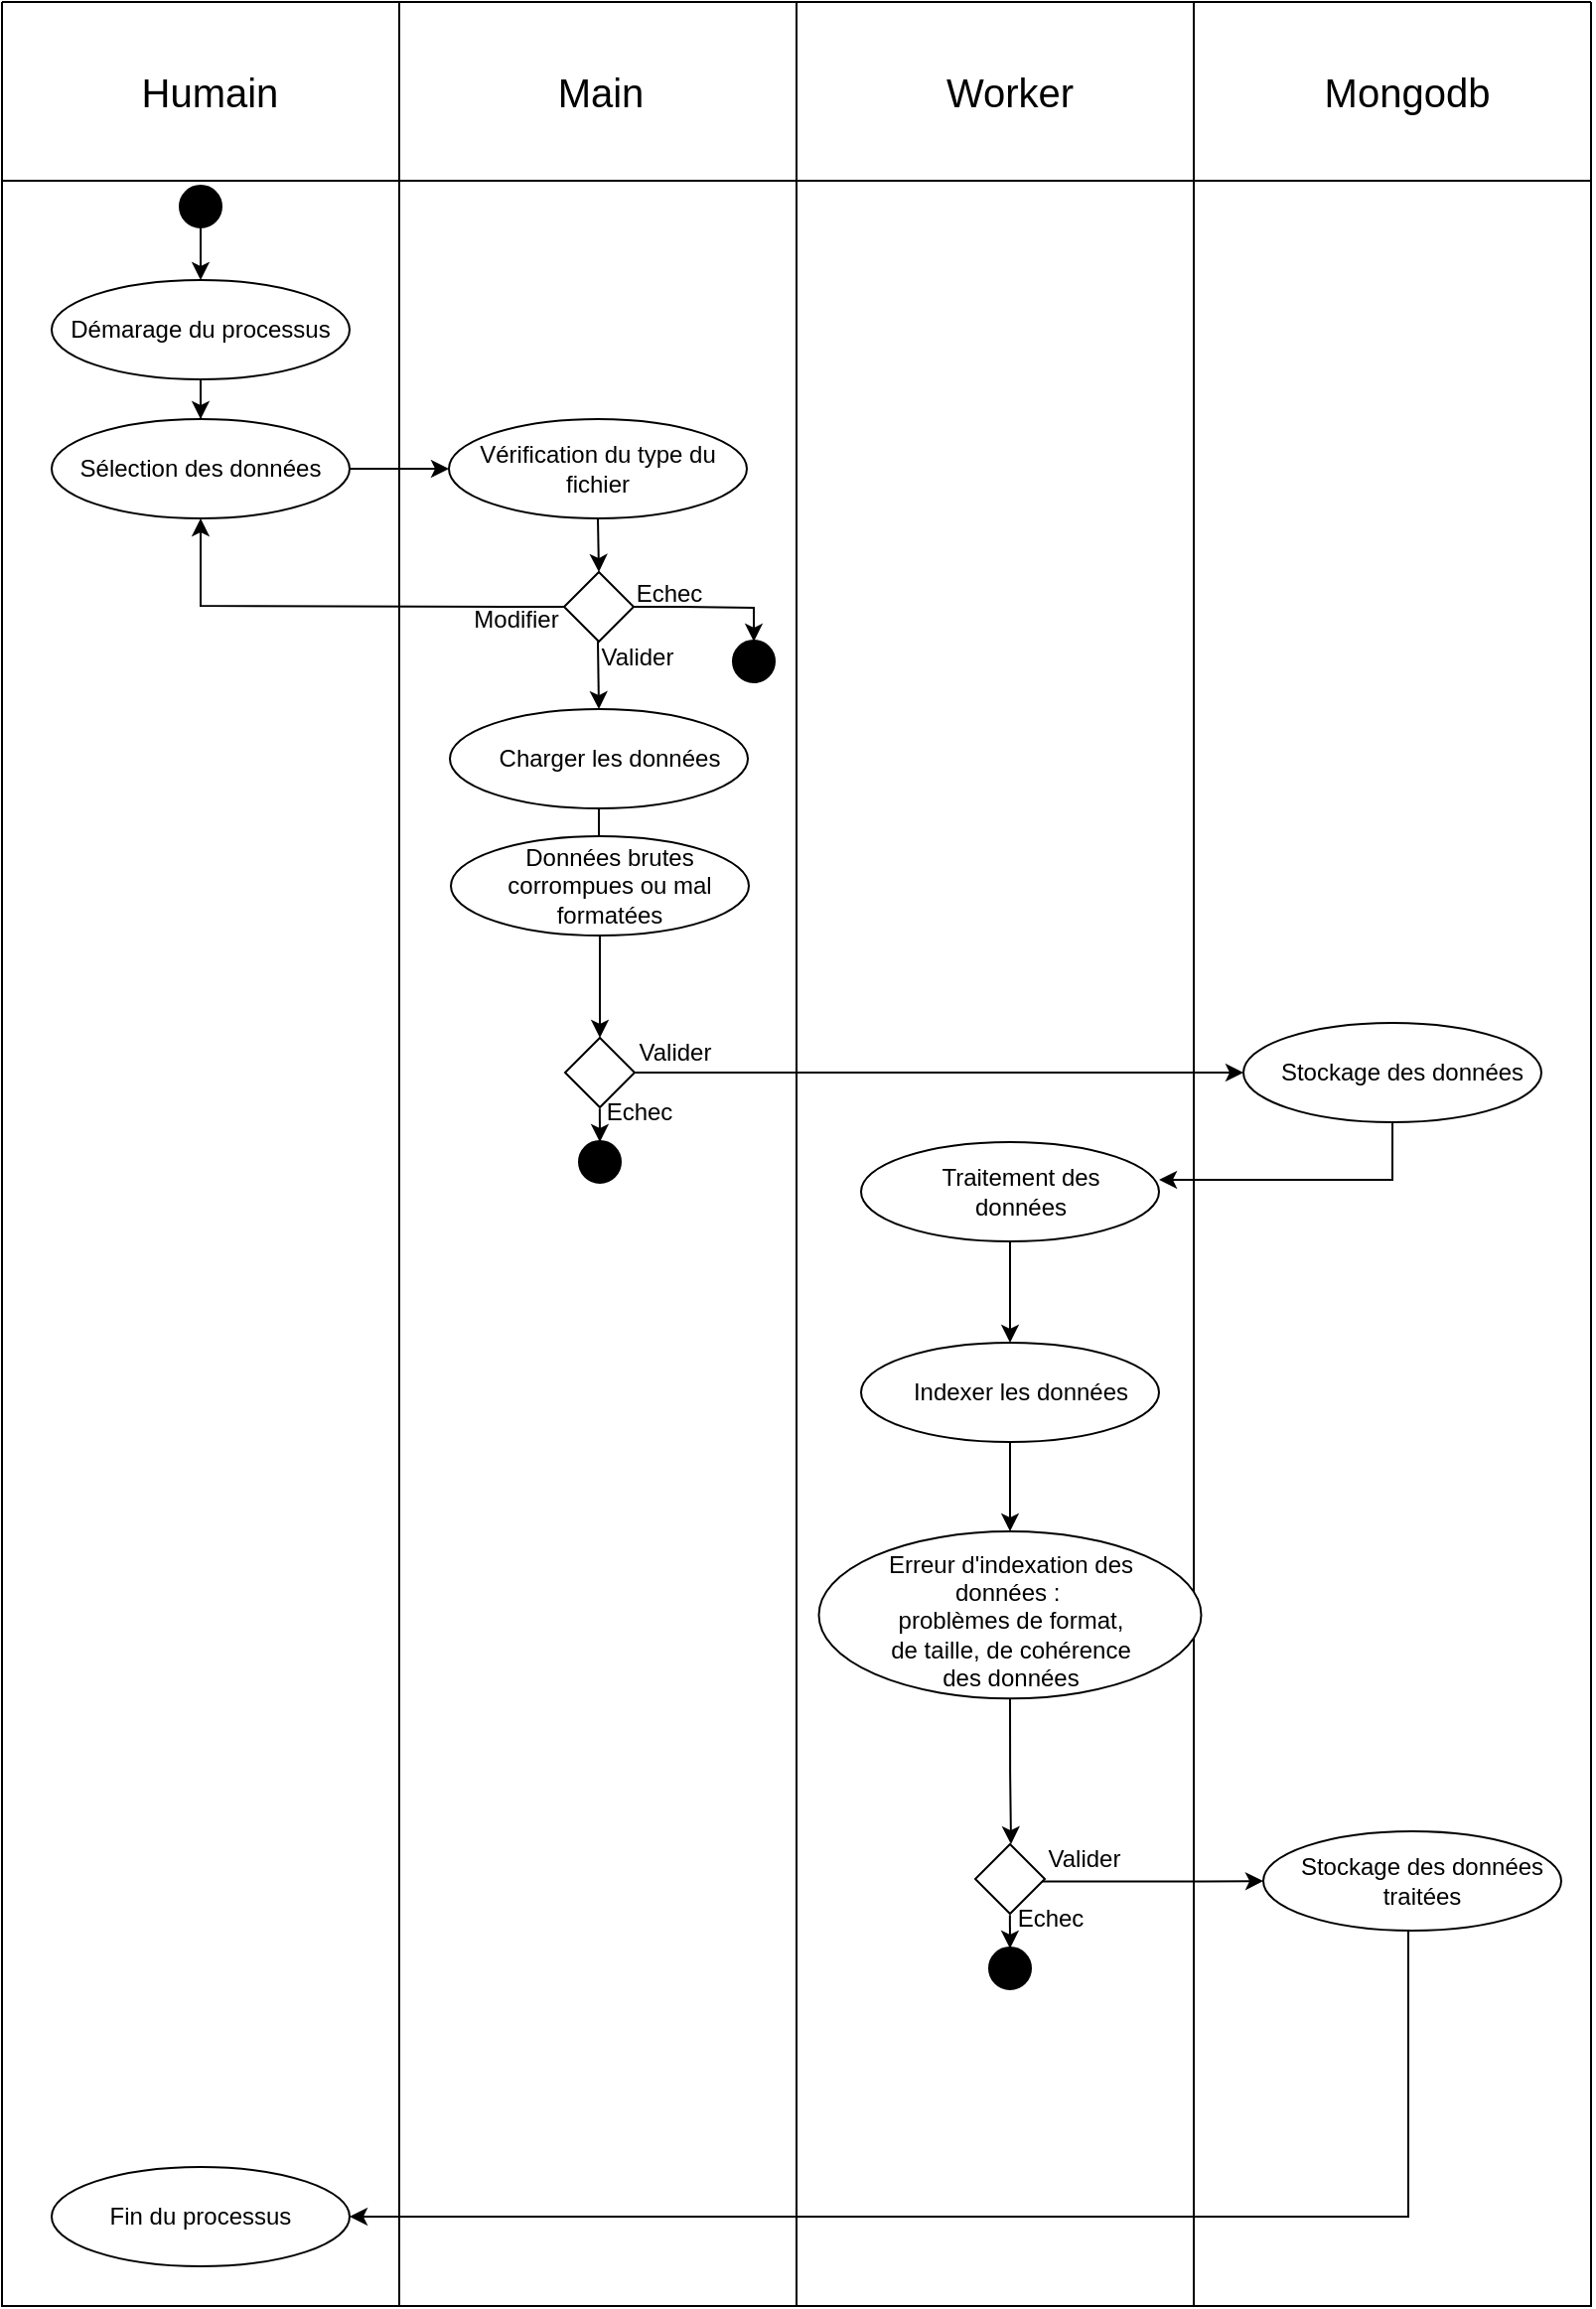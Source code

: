 <mxfile version="24.3.1" type="device">
  <diagram name="Page-1" id="q4d12M22QJPgkoLAOmS3">
    <mxGraphModel dx="1909" dy="949" grid="1" gridSize="10" guides="1" tooltips="1" connect="1" arrows="1" fold="1" page="1" pageScale="1" pageWidth="827" pageHeight="1169" math="0" shadow="0">
      <root>
        <mxCell id="0" />
        <mxCell id="1" parent="0" />
        <mxCell id="ZcmWodfsIwHCJi8UoJo0-1" value="" style="rounded=0;whiteSpace=wrap;html=1;rotation=90;" parent="1" vertex="1">
          <mxGeometry x="-425" y="525" width="1070" height="200" as="geometry" />
        </mxCell>
        <mxCell id="ZcmWodfsIwHCJi8UoJo0-2" value="" style="rounded=0;whiteSpace=wrap;html=1;rotation=90;" parent="1" vertex="1">
          <mxGeometry x="-225" y="525" width="1070" height="200" as="geometry" />
        </mxCell>
        <mxCell id="ZcmWodfsIwHCJi8UoJo0-3" value="" style="rounded=0;whiteSpace=wrap;html=1;rotation=90;" parent="1" vertex="1">
          <mxGeometry x="-25" y="525" width="1070" height="200" as="geometry" />
        </mxCell>
        <mxCell id="ZcmWodfsIwHCJi8UoJo0-4" value="" style="rounded=0;whiteSpace=wrap;html=1;rotation=90;" parent="1" vertex="1">
          <mxGeometry x="175" y="525" width="1070" height="200" as="geometry" />
        </mxCell>
        <mxCell id="ZcmWodfsIwHCJi8UoJo0-6" value="Humain&amp;nbsp;" style="text;html=1;align=center;verticalAlign=middle;whiteSpace=wrap;rounded=0;fontSize=20;" parent="1" vertex="1">
          <mxGeometry x="50" y="20" width="135" height="50" as="geometry" />
        </mxCell>
        <mxCell id="ZcmWodfsIwHCJi8UoJo0-7" value="Main" style="text;html=1;align=center;verticalAlign=middle;whiteSpace=wrap;rounded=0;fontSize=20;" parent="1" vertex="1">
          <mxGeometry x="243.5" y="20" width="135" height="50" as="geometry" />
        </mxCell>
        <mxCell id="ZcmWodfsIwHCJi8UoJo0-8" value="Worker" style="text;html=1;align=center;verticalAlign=middle;whiteSpace=wrap;rounded=0;fontSize=20;" parent="1" vertex="1">
          <mxGeometry x="450" y="20" width="135" height="50" as="geometry" />
        </mxCell>
        <mxCell id="ZcmWodfsIwHCJi8UoJo0-9" value="Mongodb" style="text;html=1;align=center;verticalAlign=middle;whiteSpace=wrap;rounded=0;fontSize=20;" parent="1" vertex="1">
          <mxGeometry x="650" y="20" width="135" height="50" as="geometry" />
        </mxCell>
        <mxCell id="ZcmWodfsIwHCJi8UoJo0-11" value="" style="endArrow=none;html=1;rounded=0;exitX=0;exitY=1;exitDx=0;exitDy=0;" parent="1" source="ZcmWodfsIwHCJi8UoJo0-2" edge="1">
          <mxGeometry width="50" height="50" relative="1" as="geometry">
            <mxPoint x="380" y="300" as="sourcePoint" />
            <mxPoint x="210" as="targetPoint" />
          </mxGeometry>
        </mxCell>
        <mxCell id="ZcmWodfsIwHCJi8UoJo0-12" value="" style="endArrow=none;html=1;rounded=0;exitX=0;exitY=1;exitDx=0;exitDy=0;" parent="1" edge="1">
          <mxGeometry width="50" height="50" relative="1" as="geometry">
            <mxPoint x="10" y="90" as="sourcePoint" />
            <mxPoint x="10" as="targetPoint" />
          </mxGeometry>
        </mxCell>
        <mxCell id="ZcmWodfsIwHCJi8UoJo0-13" value="" style="endArrow=none;html=1;rounded=0;exitX=0;exitY=1;exitDx=0;exitDy=0;" parent="1" edge="1">
          <mxGeometry width="50" height="50" relative="1" as="geometry">
            <mxPoint x="410" y="90" as="sourcePoint" />
            <mxPoint x="410" as="targetPoint" />
          </mxGeometry>
        </mxCell>
        <mxCell id="ZcmWodfsIwHCJi8UoJo0-14" value="" style="endArrow=none;html=1;rounded=0;exitX=0;exitY=1;exitDx=0;exitDy=0;" parent="1" edge="1">
          <mxGeometry width="50" height="50" relative="1" as="geometry">
            <mxPoint x="610" y="90" as="sourcePoint" />
            <mxPoint x="610" as="targetPoint" />
          </mxGeometry>
        </mxCell>
        <mxCell id="ZcmWodfsIwHCJi8UoJo0-15" value="" style="endArrow=none;html=1;rounded=0;exitX=0;exitY=1;exitDx=0;exitDy=0;" parent="1" edge="1">
          <mxGeometry width="50" height="50" relative="1" as="geometry">
            <mxPoint x="810" y="90" as="sourcePoint" />
            <mxPoint x="810" as="targetPoint" />
          </mxGeometry>
        </mxCell>
        <mxCell id="ZcmWodfsIwHCJi8UoJo0-16" value="" style="endArrow=none;html=1;rounded=0;" parent="1" edge="1">
          <mxGeometry width="50" height="50" relative="1" as="geometry">
            <mxPoint x="10" as="sourcePoint" />
            <mxPoint x="810" as="targetPoint" />
          </mxGeometry>
        </mxCell>
        <mxCell id="ZcmWodfsIwHCJi8UoJo0-17" value="" style="strokeWidth=2;html=1;shape=mxgraph.flowchart.start_2;whiteSpace=wrap;fillColor=#000000;" parent="1" vertex="1">
          <mxGeometry x="100" y="93" width="20" height="20" as="geometry" />
        </mxCell>
        <mxCell id="flCzr4l9I_kHlXfD0UTF-23" style="edgeStyle=orthogonalEdgeStyle;rounded=0;orthogonalLoop=1;jettySize=auto;html=1;entryX=0.5;entryY=0;entryDx=0;entryDy=0;" edge="1" parent="1" source="ZcmWodfsIwHCJi8UoJo0-18" target="flCzr4l9I_kHlXfD0UTF-20">
          <mxGeometry relative="1" as="geometry" />
        </mxCell>
        <mxCell id="ZcmWodfsIwHCJi8UoJo0-18" value="" style="ellipse;whiteSpace=wrap;html=1;" parent="1" vertex="1">
          <mxGeometry x="35" y="140" width="150" height="50" as="geometry" />
        </mxCell>
        <mxCell id="ZcmWodfsIwHCJi8UoJo0-19" value="" style="endArrow=classic;html=1;rounded=0;exitX=0.5;exitY=1;exitDx=0;exitDy=0;exitPerimeter=0;" parent="1" source="ZcmWodfsIwHCJi8UoJo0-17" target="ZcmWodfsIwHCJi8UoJo0-18" edge="1">
          <mxGeometry width="50" height="50" relative="1" as="geometry">
            <mxPoint x="380" y="300" as="sourcePoint" />
            <mxPoint x="430" y="250" as="targetPoint" />
          </mxGeometry>
        </mxCell>
        <mxCell id="ZcmWodfsIwHCJi8UoJo0-20" value="Démarage du processus" style="text;html=1;align=center;verticalAlign=middle;whiteSpace=wrap;rounded=0;" parent="1" vertex="1">
          <mxGeometry x="40" y="150" width="140" height="30" as="geometry" />
        </mxCell>
        <mxCell id="flCzr4l9I_kHlXfD0UTF-42" style="edgeStyle=orthogonalEdgeStyle;rounded=0;orthogonalLoop=1;jettySize=auto;html=1;entryX=0.5;entryY=0;entryDx=0;entryDy=0;" edge="1" parent="1" source="flCzr4l9I_kHlXfD0UTF-1" target="flCzr4l9I_kHlXfD0UTF-38">
          <mxGeometry relative="1" as="geometry" />
        </mxCell>
        <mxCell id="flCzr4l9I_kHlXfD0UTF-1" value="" style="ellipse;whiteSpace=wrap;html=1;" vertex="1" parent="1">
          <mxGeometry x="235.5" y="356" width="150" height="50" as="geometry" />
        </mxCell>
        <mxCell id="flCzr4l9I_kHlXfD0UTF-2" value="Charger les données" style="text;html=1;align=center;verticalAlign=middle;whiteSpace=wrap;rounded=0;" vertex="1" parent="1">
          <mxGeometry x="250.5" y="366" width="130" height="30" as="geometry" />
        </mxCell>
        <mxCell id="flCzr4l9I_kHlXfD0UTF-14" style="edgeStyle=orthogonalEdgeStyle;rounded=0;orthogonalLoop=1;jettySize=auto;html=1;entryX=1;entryY=0.5;entryDx=0;entryDy=0;exitX=0.5;exitY=1;exitDx=0;exitDy=0;" edge="1" parent="1">
          <mxGeometry relative="1" as="geometry">
            <mxPoint x="710.03" y="557.95" as="sourcePoint" />
            <mxPoint x="592.53" y="592.95" as="targetPoint" />
            <Array as="points">
              <mxPoint x="710.03" y="593.95" />
            </Array>
          </mxGeometry>
        </mxCell>
        <mxCell id="flCzr4l9I_kHlXfD0UTF-4" value="" style="ellipse;whiteSpace=wrap;html=1;" vertex="1" parent="1">
          <mxGeometry x="635" y="514" width="150" height="50" as="geometry" />
        </mxCell>
        <mxCell id="flCzr4l9I_kHlXfD0UTF-5" value="Stockage des données" style="text;html=1;align=center;verticalAlign=middle;whiteSpace=wrap;rounded=0;" vertex="1" parent="1">
          <mxGeometry x="650" y="524" width="130" height="30" as="geometry" />
        </mxCell>
        <mxCell id="flCzr4l9I_kHlXfD0UTF-15" style="edgeStyle=orthogonalEdgeStyle;rounded=0;orthogonalLoop=1;jettySize=auto;html=1;entryX=0.5;entryY=0;entryDx=0;entryDy=0;" edge="1" parent="1" source="flCzr4l9I_kHlXfD0UTF-6" target="flCzr4l9I_kHlXfD0UTF-10">
          <mxGeometry relative="1" as="geometry" />
        </mxCell>
        <mxCell id="flCzr4l9I_kHlXfD0UTF-6" value="" style="ellipse;whiteSpace=wrap;html=1;" vertex="1" parent="1">
          <mxGeometry x="442.5" y="574" width="150" height="50" as="geometry" />
        </mxCell>
        <mxCell id="flCzr4l9I_kHlXfD0UTF-7" value="Traitement des données" style="text;html=1;align=center;verticalAlign=middle;whiteSpace=wrap;rounded=0;" vertex="1" parent="1">
          <mxGeometry x="457.5" y="584" width="130" height="30" as="geometry" />
        </mxCell>
        <mxCell id="flCzr4l9I_kHlXfD0UTF-19" style="edgeStyle=orthogonalEdgeStyle;rounded=0;orthogonalLoop=1;jettySize=auto;html=1;entryX=1;entryY=0.5;entryDx=0;entryDy=0;" edge="1" parent="1" source="flCzr4l9I_kHlXfD0UTF-8" target="flCzr4l9I_kHlXfD0UTF-17">
          <mxGeometry relative="1" as="geometry">
            <Array as="points">
              <mxPoint x="718" y="1115" />
            </Array>
          </mxGeometry>
        </mxCell>
        <mxCell id="flCzr4l9I_kHlXfD0UTF-8" value="" style="ellipse;whiteSpace=wrap;html=1;" vertex="1" parent="1">
          <mxGeometry x="645" y="921" width="150" height="50" as="geometry" />
        </mxCell>
        <mxCell id="flCzr4l9I_kHlXfD0UTF-9" value="Stockage des données traitées" style="text;html=1;align=center;verticalAlign=middle;whiteSpace=wrap;rounded=0;" vertex="1" parent="1">
          <mxGeometry x="660" y="931" width="130" height="30" as="geometry" />
        </mxCell>
        <mxCell id="flCzr4l9I_kHlXfD0UTF-53" style="edgeStyle=orthogonalEdgeStyle;rounded=0;orthogonalLoop=1;jettySize=auto;html=1;entryX=0.5;entryY=0;entryDx=0;entryDy=0;" edge="1" parent="1" source="flCzr4l9I_kHlXfD0UTF-10" target="flCzr4l9I_kHlXfD0UTF-51">
          <mxGeometry relative="1" as="geometry" />
        </mxCell>
        <mxCell id="flCzr4l9I_kHlXfD0UTF-10" value="" style="ellipse;whiteSpace=wrap;html=1;" vertex="1" parent="1">
          <mxGeometry x="442.5" y="675" width="150" height="50" as="geometry" />
        </mxCell>
        <mxCell id="flCzr4l9I_kHlXfD0UTF-16" style="edgeStyle=orthogonalEdgeStyle;rounded=0;orthogonalLoop=1;jettySize=auto;html=1;entryX=0;entryY=0.5;entryDx=0;entryDy=0;exitX=0.041;exitY=0.875;exitDx=0;exitDy=0;exitPerimeter=0;" edge="1" parent="1" source="flCzr4l9I_kHlXfD0UTF-57" target="flCzr4l9I_kHlXfD0UTF-8">
          <mxGeometry relative="1" as="geometry" />
        </mxCell>
        <mxCell id="flCzr4l9I_kHlXfD0UTF-11" value="Indexer les données" style="text;html=1;align=center;verticalAlign=middle;whiteSpace=wrap;rounded=0;" vertex="1" parent="1">
          <mxGeometry x="457.5" y="685" width="130" height="30" as="geometry" />
        </mxCell>
        <mxCell id="flCzr4l9I_kHlXfD0UTF-17" value="" style="ellipse;whiteSpace=wrap;html=1;" vertex="1" parent="1">
          <mxGeometry x="35" y="1090" width="150" height="50" as="geometry" />
        </mxCell>
        <mxCell id="flCzr4l9I_kHlXfD0UTF-18" value="Fin du processus" style="text;html=1;align=center;verticalAlign=middle;whiteSpace=wrap;rounded=0;" vertex="1" parent="1">
          <mxGeometry x="40" y="1100" width="140" height="30" as="geometry" />
        </mxCell>
        <mxCell id="flCzr4l9I_kHlXfD0UTF-30" style="edgeStyle=orthogonalEdgeStyle;rounded=0;orthogonalLoop=1;jettySize=auto;html=1;" edge="1" parent="1" source="flCzr4l9I_kHlXfD0UTF-20" target="flCzr4l9I_kHlXfD0UTF-28">
          <mxGeometry relative="1" as="geometry" />
        </mxCell>
        <mxCell id="flCzr4l9I_kHlXfD0UTF-20" value="" style="ellipse;whiteSpace=wrap;html=1;" vertex="1" parent="1">
          <mxGeometry x="35" y="210" width="150" height="50" as="geometry" />
        </mxCell>
        <mxCell id="flCzr4l9I_kHlXfD0UTF-21" value="Sélection des données" style="text;html=1;align=center;verticalAlign=middle;whiteSpace=wrap;rounded=0;" vertex="1" parent="1">
          <mxGeometry x="40" y="220" width="140" height="30" as="geometry" />
        </mxCell>
        <mxCell id="flCzr4l9I_kHlXfD0UTF-25" style="edgeStyle=orthogonalEdgeStyle;rounded=0;orthogonalLoop=1;jettySize=auto;html=1;entryX=0.5;entryY=0;entryDx=0;entryDy=0;" edge="1" parent="1" target="flCzr4l9I_kHlXfD0UTF-1">
          <mxGeometry relative="1" as="geometry">
            <mxPoint x="310" y="322" as="sourcePoint" />
          </mxGeometry>
        </mxCell>
        <mxCell id="flCzr4l9I_kHlXfD0UTF-34" style="edgeStyle=orthogonalEdgeStyle;rounded=0;orthogonalLoop=1;jettySize=auto;html=1;entryX=0.5;entryY=1;entryDx=0;entryDy=0;exitX=0;exitY=0.5;exitDx=0;exitDy=0;" edge="1" parent="1" source="flCzr4l9I_kHlXfD0UTF-40" target="flCzr4l9I_kHlXfD0UTF-20">
          <mxGeometry relative="1" as="geometry">
            <mxPoint x="275" y="301" as="sourcePoint" />
            <Array as="points">
              <mxPoint x="275" y="304" />
              <mxPoint x="110" y="304" />
            </Array>
          </mxGeometry>
        </mxCell>
        <mxCell id="flCzr4l9I_kHlXfD0UTF-26" value="" style="strokeWidth=2;html=1;shape=mxgraph.flowchart.start_2;whiteSpace=wrap;fillColor=#000000;" vertex="1" parent="1">
          <mxGeometry x="378.5" y="322" width="20" height="20" as="geometry" />
        </mxCell>
        <mxCell id="flCzr4l9I_kHlXfD0UTF-27" style="edgeStyle=orthogonalEdgeStyle;rounded=0;orthogonalLoop=1;jettySize=auto;html=1;entryX=0.5;entryY=0;entryDx=0;entryDy=0;entryPerimeter=0;exitX=1;exitY=0.5;exitDx=0;exitDy=0;" edge="1" parent="1" source="flCzr4l9I_kHlXfD0UTF-40" target="flCzr4l9I_kHlXfD0UTF-26">
          <mxGeometry relative="1" as="geometry">
            <mxPoint x="345" y="301" as="sourcePoint" />
            <Array as="points">
              <mxPoint x="353" y="305" />
              <mxPoint x="389" y="305" />
            </Array>
          </mxGeometry>
        </mxCell>
        <mxCell id="flCzr4l9I_kHlXfD0UTF-28" value="" style="ellipse;whiteSpace=wrap;html=1;" vertex="1" parent="1">
          <mxGeometry x="235" y="210" width="150" height="50" as="geometry" />
        </mxCell>
        <mxCell id="flCzr4l9I_kHlXfD0UTF-29" value="Vérification du type du fichier" style="text;html=1;align=center;verticalAlign=middle;whiteSpace=wrap;rounded=0;" vertex="1" parent="1">
          <mxGeometry x="240" y="220" width="140" height="30" as="geometry" />
        </mxCell>
        <mxCell id="flCzr4l9I_kHlXfD0UTF-32" value="" style="endArrow=classic;html=1;rounded=0;exitX=0.5;exitY=1;exitDx=0;exitDy=0;entryX=0.5;entryY=0;entryDx=0;entryDy=0;" edge="1" parent="1" source="flCzr4l9I_kHlXfD0UTF-28" target="flCzr4l9I_kHlXfD0UTF-40">
          <mxGeometry width="50" height="50" relative="1" as="geometry">
            <mxPoint x="500" y="400" as="sourcePoint" />
            <mxPoint x="310.98" y="282.814" as="targetPoint" />
          </mxGeometry>
        </mxCell>
        <mxCell id="flCzr4l9I_kHlXfD0UTF-35" value="Modifier" style="text;html=1;align=center;verticalAlign=middle;whiteSpace=wrap;rounded=0;" vertex="1" parent="1">
          <mxGeometry x="239" y="296" width="60" height="30" as="geometry" />
        </mxCell>
        <mxCell id="flCzr4l9I_kHlXfD0UTF-36" value="Valider" style="text;html=1;align=center;verticalAlign=middle;whiteSpace=wrap;rounded=0;" vertex="1" parent="1">
          <mxGeometry x="300" y="315" width="60" height="30" as="geometry" />
        </mxCell>
        <mxCell id="flCzr4l9I_kHlXfD0UTF-37" value="Echec" style="text;html=1;align=center;verticalAlign=middle;whiteSpace=wrap;rounded=0;" vertex="1" parent="1">
          <mxGeometry x="315.5" y="283" width="60" height="30" as="geometry" />
        </mxCell>
        <mxCell id="flCzr4l9I_kHlXfD0UTF-49" style="edgeStyle=orthogonalEdgeStyle;rounded=0;orthogonalLoop=1;jettySize=auto;html=1;entryX=0.5;entryY=0;entryDx=0;entryDy=0;" edge="1" parent="1" source="flCzr4l9I_kHlXfD0UTF-38" target="flCzr4l9I_kHlXfD0UTF-41">
          <mxGeometry relative="1" as="geometry" />
        </mxCell>
        <mxCell id="flCzr4l9I_kHlXfD0UTF-38" value="" style="ellipse;whiteSpace=wrap;html=1;" vertex="1" parent="1">
          <mxGeometry x="236" y="420" width="150" height="50" as="geometry" />
        </mxCell>
        <mxCell id="flCzr4l9I_kHlXfD0UTF-39" value="Données brutes corrompues ou mal formatées" style="text;html=1;align=center;verticalAlign=middle;whiteSpace=wrap;rounded=0;" vertex="1" parent="1">
          <mxGeometry x="251" y="430" width="130" height="30" as="geometry" />
        </mxCell>
        <mxCell id="flCzr4l9I_kHlXfD0UTF-40" value="" style="rhombus;whiteSpace=wrap;html=1;" vertex="1" parent="1">
          <mxGeometry x="293" y="287" width="35" height="35" as="geometry" />
        </mxCell>
        <mxCell id="flCzr4l9I_kHlXfD0UTF-50" style="edgeStyle=orthogonalEdgeStyle;rounded=0;orthogonalLoop=1;jettySize=auto;html=1;" edge="1" parent="1" source="flCzr4l9I_kHlXfD0UTF-41" target="flCzr4l9I_kHlXfD0UTF-4">
          <mxGeometry relative="1" as="geometry" />
        </mxCell>
        <mxCell id="flCzr4l9I_kHlXfD0UTF-41" value="" style="rhombus;whiteSpace=wrap;html=1;" vertex="1" parent="1">
          <mxGeometry x="293.5" y="521.5" width="35" height="35" as="geometry" />
        </mxCell>
        <mxCell id="flCzr4l9I_kHlXfD0UTF-44" value="" style="strokeWidth=2;html=1;shape=mxgraph.flowchart.start_2;whiteSpace=wrap;fillColor=#000000;" vertex="1" parent="1">
          <mxGeometry x="301" y="574" width="20" height="20" as="geometry" />
        </mxCell>
        <mxCell id="flCzr4l9I_kHlXfD0UTF-45" style="edgeStyle=orthogonalEdgeStyle;rounded=0;orthogonalLoop=1;jettySize=auto;html=1;entryX=0.5;entryY=0;entryDx=0;entryDy=0;entryPerimeter=0;exitX=0.498;exitY=1.017;exitDx=0;exitDy=0;exitPerimeter=0;" edge="1" parent="1" source="flCzr4l9I_kHlXfD0UTF-41" target="flCzr4l9I_kHlXfD0UTF-44">
          <mxGeometry relative="1" as="geometry" />
        </mxCell>
        <mxCell id="flCzr4l9I_kHlXfD0UTF-46" value="Valider" style="text;html=1;align=center;verticalAlign=middle;whiteSpace=wrap;rounded=0;" vertex="1" parent="1">
          <mxGeometry x="318.5" y="514" width="60" height="30" as="geometry" />
        </mxCell>
        <mxCell id="flCzr4l9I_kHlXfD0UTF-47" value="Echec" style="text;html=1;align=center;verticalAlign=middle;whiteSpace=wrap;rounded=0;" vertex="1" parent="1">
          <mxGeometry x="301" y="544" width="60" height="30" as="geometry" />
        </mxCell>
        <mxCell id="flCzr4l9I_kHlXfD0UTF-59" style="edgeStyle=orthogonalEdgeStyle;rounded=0;orthogonalLoop=1;jettySize=auto;html=1;entryX=0.5;entryY=0;entryDx=0;entryDy=0;" edge="1" parent="1" source="flCzr4l9I_kHlXfD0UTF-51" target="flCzr4l9I_kHlXfD0UTF-54">
          <mxGeometry relative="1" as="geometry">
            <Array as="points">
              <mxPoint x="518" y="891" />
              <mxPoint x="518" y="891" />
              <mxPoint x="518" y="927" />
            </Array>
          </mxGeometry>
        </mxCell>
        <mxCell id="flCzr4l9I_kHlXfD0UTF-51" value="" style="ellipse;whiteSpace=wrap;html=1;" vertex="1" parent="1">
          <mxGeometry x="421.25" y="770" width="192.5" height="84.17" as="geometry" />
        </mxCell>
        <mxCell id="flCzr4l9I_kHlXfD0UTF-52" value="Erreur d&#39;indexation des données :&amp;nbsp;&lt;br&gt;problèmes de format, de taille, de cohérence des données" style="text;html=1;align=center;verticalAlign=middle;whiteSpace=wrap;rounded=0;" vertex="1" parent="1">
          <mxGeometry x="452.5" y="800.08" width="130" height="30" as="geometry" />
        </mxCell>
        <mxCell id="flCzr4l9I_kHlXfD0UTF-54" value="" style="rhombus;whiteSpace=wrap;html=1;" vertex="1" parent="1">
          <mxGeometry x="500" y="927.5" width="35" height="35" as="geometry" />
        </mxCell>
        <mxCell id="flCzr4l9I_kHlXfD0UTF-55" value="" style="strokeWidth=2;html=1;shape=mxgraph.flowchart.start_2;whiteSpace=wrap;fillColor=#000000;" vertex="1" parent="1">
          <mxGeometry x="507.5" y="980" width="20" height="20" as="geometry" />
        </mxCell>
        <mxCell id="flCzr4l9I_kHlXfD0UTF-56" style="edgeStyle=orthogonalEdgeStyle;rounded=0;orthogonalLoop=1;jettySize=auto;html=1;entryX=0.5;entryY=0;entryDx=0;entryDy=0;entryPerimeter=0;exitX=0.498;exitY=1.017;exitDx=0;exitDy=0;exitPerimeter=0;" edge="1" parent="1" source="flCzr4l9I_kHlXfD0UTF-54" target="flCzr4l9I_kHlXfD0UTF-55">
          <mxGeometry relative="1" as="geometry" />
        </mxCell>
        <mxCell id="flCzr4l9I_kHlXfD0UTF-57" value="Valider" style="text;html=1;align=center;verticalAlign=middle;whiteSpace=wrap;rounded=0;" vertex="1" parent="1">
          <mxGeometry x="525" y="920" width="60" height="30" as="geometry" />
        </mxCell>
        <mxCell id="flCzr4l9I_kHlXfD0UTF-58" value="Echec" style="text;html=1;align=center;verticalAlign=middle;whiteSpace=wrap;rounded=0;" vertex="1" parent="1">
          <mxGeometry x="507.5" y="950" width="60" height="30" as="geometry" />
        </mxCell>
      </root>
    </mxGraphModel>
  </diagram>
</mxfile>
